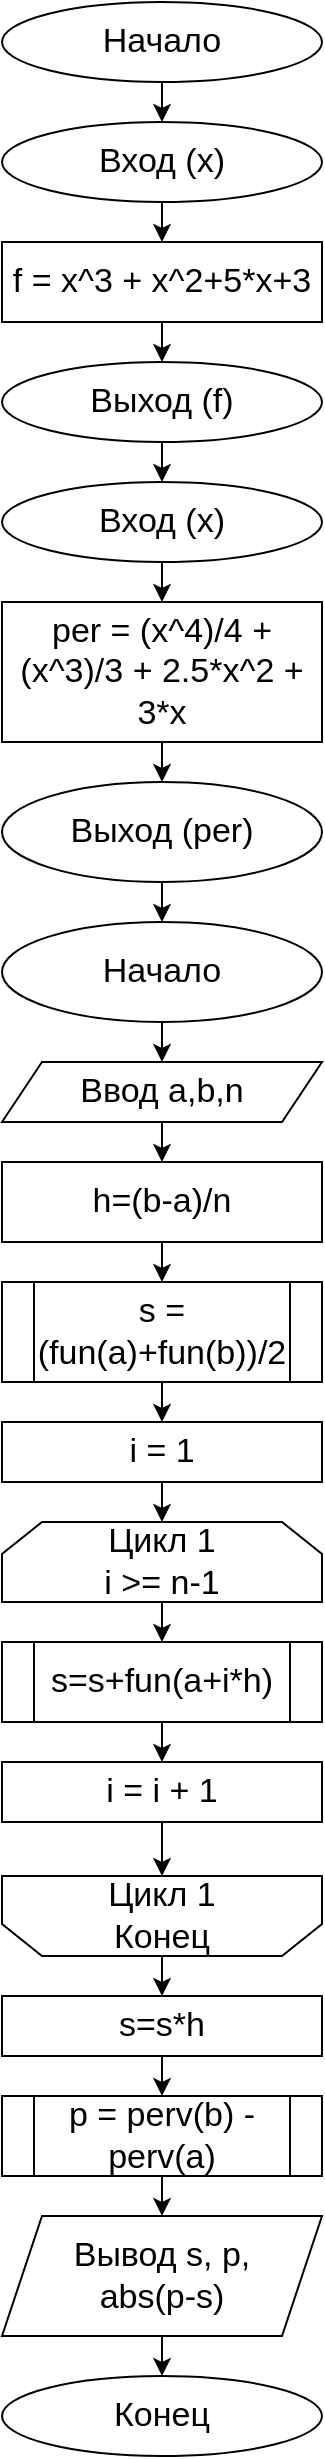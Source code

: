 <mxfile version="20.5.3" type="device"><diagram id="7Slm7oqvUk6MbUsVuTEZ" name="Страница 1"><mxGraphModel dx="871" dy="834" grid="1" gridSize="10" guides="1" tooltips="1" connect="1" arrows="1" fold="1" page="1" pageScale="1" pageWidth="827" pageHeight="1169" math="0" shadow="0"><root><mxCell id="0"/><mxCell id="1" parent="0"/><mxCell id="qGGdOvPc5x3ahd-M6EzD-1" value="&lt;font style=&quot;font-size: 17px;&quot;&gt;Начало&lt;/font&gt;" style="ellipse;whiteSpace=wrap;html=1;" vertex="1" parent="1"><mxGeometry x="200" width="160" height="40" as="geometry"/></mxCell><mxCell id="qGGdOvPc5x3ahd-M6EzD-2" value="" style="endArrow=classic;html=1;rounded=0;fontSize=17;exitX=0.5;exitY=1;exitDx=0;exitDy=0;" edge="1" parent="1" source="qGGdOvPc5x3ahd-M6EzD-1"><mxGeometry width="50" height="50" relative="1" as="geometry"><mxPoint x="430" y="210" as="sourcePoint"/><mxPoint x="280" y="60" as="targetPoint"/></mxGeometry></mxCell><mxCell id="qGGdOvPc5x3ahd-M6EzD-3" value="Вход (х)" style="ellipse;whiteSpace=wrap;html=1;fontSize=17;" vertex="1" parent="1"><mxGeometry x="200" y="60" width="160" height="40" as="geometry"/></mxCell><mxCell id="qGGdOvPc5x3ahd-M6EzD-5" value="" style="endArrow=classic;html=1;rounded=0;fontSize=17;exitX=0.5;exitY=1;exitDx=0;exitDy=0;" edge="1" parent="1" source="qGGdOvPc5x3ahd-M6EzD-3"><mxGeometry width="50" height="50" relative="1" as="geometry"><mxPoint x="300" y="230" as="sourcePoint"/><mxPoint x="280" y="120" as="targetPoint"/></mxGeometry></mxCell><mxCell id="qGGdOvPc5x3ahd-M6EzD-7" value="f = x^3 + x^2+5*x+3" style="rounded=0;whiteSpace=wrap;html=1;fontSize=17;" vertex="1" parent="1"><mxGeometry x="200" y="120" width="160" height="40" as="geometry"/></mxCell><mxCell id="qGGdOvPc5x3ahd-M6EzD-8" value="" style="endArrow=classic;html=1;rounded=0;fontSize=17;exitX=0.5;exitY=1;exitDx=0;exitDy=0;" edge="1" parent="1" source="qGGdOvPc5x3ahd-M6EzD-7"><mxGeometry width="50" height="50" relative="1" as="geometry"><mxPoint x="320" y="340" as="sourcePoint"/><mxPoint x="280" y="180" as="targetPoint"/></mxGeometry></mxCell><mxCell id="qGGdOvPc5x3ahd-M6EzD-9" value="Выход (f)" style="ellipse;whiteSpace=wrap;html=1;fontSize=17;" vertex="1" parent="1"><mxGeometry x="200" y="180" width="160" height="40" as="geometry"/></mxCell><mxCell id="qGGdOvPc5x3ahd-M6EzD-10" value="" style="endArrow=classic;html=1;rounded=0;fontSize=17;exitX=0.5;exitY=1;exitDx=0;exitDy=0;" edge="1" parent="1" source="qGGdOvPc5x3ahd-M6EzD-9"><mxGeometry width="50" height="50" relative="1" as="geometry"><mxPoint x="310" y="380" as="sourcePoint"/><mxPoint x="280" y="240" as="targetPoint"/></mxGeometry></mxCell><mxCell id="qGGdOvPc5x3ahd-M6EzD-11" value="Вход (x)" style="ellipse;whiteSpace=wrap;html=1;fontSize=17;" vertex="1" parent="1"><mxGeometry x="200" y="240" width="160" height="40" as="geometry"/></mxCell><mxCell id="qGGdOvPc5x3ahd-M6EzD-12" value="" style="endArrow=classic;html=1;rounded=0;fontSize=17;exitX=0.5;exitY=1;exitDx=0;exitDy=0;" edge="1" parent="1" source="qGGdOvPc5x3ahd-M6EzD-11"><mxGeometry width="50" height="50" relative="1" as="geometry"><mxPoint x="240" y="410" as="sourcePoint"/><mxPoint x="280" y="300" as="targetPoint"/></mxGeometry></mxCell><mxCell id="qGGdOvPc5x3ahd-M6EzD-13" value="per = (x^4)/4 + (x^3)/3 + 2.5*x^2 + 3*x" style="rounded=0;whiteSpace=wrap;html=1;fontSize=17;" vertex="1" parent="1"><mxGeometry x="200" y="300" width="160" height="70" as="geometry"/></mxCell><mxCell id="qGGdOvPc5x3ahd-M6EzD-14" value="" style="endArrow=classic;html=1;rounded=0;fontSize=17;exitX=0.5;exitY=1;exitDx=0;exitDy=0;" edge="1" parent="1" source="qGGdOvPc5x3ahd-M6EzD-13"><mxGeometry width="50" height="50" relative="1" as="geometry"><mxPoint x="310" y="530" as="sourcePoint"/><mxPoint x="280" y="390" as="targetPoint"/></mxGeometry></mxCell><mxCell id="qGGdOvPc5x3ahd-M6EzD-15" value="Выход (per)" style="ellipse;whiteSpace=wrap;html=1;fontSize=17;" vertex="1" parent="1"><mxGeometry x="200" y="390" width="160" height="50" as="geometry"/></mxCell><mxCell id="qGGdOvPc5x3ahd-M6EzD-16" value="" style="endArrow=classic;html=1;rounded=0;fontSize=17;exitX=0.5;exitY=1;exitDx=0;exitDy=0;" edge="1" parent="1" source="qGGdOvPc5x3ahd-M6EzD-15"><mxGeometry width="50" height="50" relative="1" as="geometry"><mxPoint x="330" y="560" as="sourcePoint"/><mxPoint x="280" y="460" as="targetPoint"/></mxGeometry></mxCell><mxCell id="qGGdOvPc5x3ahd-M6EzD-17" value="Начало" style="ellipse;whiteSpace=wrap;html=1;fontSize=17;" vertex="1" parent="1"><mxGeometry x="200" y="460" width="160" height="50" as="geometry"/></mxCell><mxCell id="qGGdOvPc5x3ahd-M6EzD-18" value="" style="endArrow=classic;html=1;rounded=0;fontSize=17;exitX=0.5;exitY=1;exitDx=0;exitDy=0;" edge="1" parent="1" source="qGGdOvPc5x3ahd-M6EzD-17"><mxGeometry width="50" height="50" relative="1" as="geometry"><mxPoint x="350" y="660" as="sourcePoint"/><mxPoint x="280" y="530" as="targetPoint"/></mxGeometry></mxCell><mxCell id="qGGdOvPc5x3ahd-M6EzD-19" value="Ввод a,b,n" style="shape=parallelogram;perimeter=parallelogramPerimeter;whiteSpace=wrap;html=1;fixedSize=1;fontSize=17;" vertex="1" parent="1"><mxGeometry x="200" y="530" width="160" height="30" as="geometry"/></mxCell><mxCell id="qGGdOvPc5x3ahd-M6EzD-20" value="" style="endArrow=classic;html=1;rounded=0;fontSize=17;exitX=0.5;exitY=1;exitDx=0;exitDy=0;" edge="1" parent="1" source="qGGdOvPc5x3ahd-M6EzD-19"><mxGeometry width="50" height="50" relative="1" as="geometry"><mxPoint x="390" y="640" as="sourcePoint"/><mxPoint x="280" y="580" as="targetPoint"/></mxGeometry></mxCell><mxCell id="qGGdOvPc5x3ahd-M6EzD-21" value="h=(b-a)/n" style="rounded=0;whiteSpace=wrap;html=1;fontSize=17;" vertex="1" parent="1"><mxGeometry x="200" y="580" width="160" height="40" as="geometry"/></mxCell><mxCell id="qGGdOvPc5x3ahd-M6EzD-24" value="" style="endArrow=classic;html=1;rounded=0;fontSize=17;exitX=0.5;exitY=1;exitDx=0;exitDy=0;" edge="1" parent="1" source="qGGdOvPc5x3ahd-M6EzD-21"><mxGeometry width="50" height="50" relative="1" as="geometry"><mxPoint x="270" y="710" as="sourcePoint"/><mxPoint x="280" y="640" as="targetPoint"/></mxGeometry></mxCell><mxCell id="qGGdOvPc5x3ahd-M6EzD-25" value="s =(fun(a)+fun(b))/2" style="shape=process;whiteSpace=wrap;html=1;backgroundOutline=1;fontSize=17;" vertex="1" parent="1"><mxGeometry x="200" y="640" width="160" height="50" as="geometry"/></mxCell><mxCell id="qGGdOvPc5x3ahd-M6EzD-26" value="" style="endArrow=classic;html=1;rounded=0;fontSize=17;exitX=0.5;exitY=1;exitDx=0;exitDy=0;" edge="1" parent="1" source="qGGdOvPc5x3ahd-M6EzD-25"><mxGeometry width="50" height="50" relative="1" as="geometry"><mxPoint x="300" y="800" as="sourcePoint"/><mxPoint x="280" y="710" as="targetPoint"/></mxGeometry></mxCell><mxCell id="qGGdOvPc5x3ahd-M6EzD-27" value="i = 1" style="rounded=0;whiteSpace=wrap;html=1;fontSize=17;" vertex="1" parent="1"><mxGeometry x="200" y="710" width="160" height="30" as="geometry"/></mxCell><mxCell id="qGGdOvPc5x3ahd-M6EzD-28" value="" style="endArrow=classic;html=1;rounded=0;fontSize=17;exitX=0.5;exitY=1;exitDx=0;exitDy=0;" edge="1" parent="1" source="qGGdOvPc5x3ahd-M6EzD-27"><mxGeometry width="50" height="50" relative="1" as="geometry"><mxPoint x="290" y="890" as="sourcePoint"/><mxPoint x="280" y="760" as="targetPoint"/></mxGeometry></mxCell><mxCell id="qGGdOvPc5x3ahd-M6EzD-29" value="Цикл 1&lt;br&gt;i &amp;gt;= n-1" style="shape=loopLimit;whiteSpace=wrap;html=1;fontSize=17;" vertex="1" parent="1"><mxGeometry x="200" y="760" width="160" height="40" as="geometry"/></mxCell><mxCell id="qGGdOvPc5x3ahd-M6EzD-32" value="" style="endArrow=classic;html=1;rounded=0;fontSize=17;exitX=0.5;exitY=1;exitDx=0;exitDy=0;" edge="1" parent="1" source="qGGdOvPc5x3ahd-M6EzD-29"><mxGeometry width="50" height="50" relative="1" as="geometry"><mxPoint x="290" y="900" as="sourcePoint"/><mxPoint x="280" y="820" as="targetPoint"/></mxGeometry></mxCell><mxCell id="qGGdOvPc5x3ahd-M6EzD-33" value="s=s+fun(a+i*h)" style="shape=process;whiteSpace=wrap;html=1;backgroundOutline=1;fontSize=17;" vertex="1" parent="1"><mxGeometry x="200" y="820" width="160" height="40" as="geometry"/></mxCell><mxCell id="qGGdOvPc5x3ahd-M6EzD-34" value="" style="endArrow=classic;html=1;rounded=0;fontSize=17;exitX=0.5;exitY=1;exitDx=0;exitDy=0;" edge="1" parent="1" source="qGGdOvPc5x3ahd-M6EzD-33"><mxGeometry width="50" height="50" relative="1" as="geometry"><mxPoint x="410" y="1010" as="sourcePoint"/><mxPoint x="280" y="880" as="targetPoint"/></mxGeometry></mxCell><mxCell id="qGGdOvPc5x3ahd-M6EzD-35" value="Цикл 1&lt;br&gt;Конец" style="shape=loopLimit;whiteSpace=wrap;html=1;fontSize=17;direction=west;" vertex="1" parent="1"><mxGeometry x="200" y="937" width="160" height="40" as="geometry"/></mxCell><mxCell id="qGGdOvPc5x3ahd-M6EzD-36" value="" style="endArrow=classic;html=1;rounded=0;fontSize=17;exitX=0.5;exitY=0;exitDx=0;exitDy=0;" edge="1" parent="1" source="qGGdOvPc5x3ahd-M6EzD-35"><mxGeometry width="50" height="50" relative="1" as="geometry"><mxPoint x="340" y="1117" as="sourcePoint"/><mxPoint x="280" y="997" as="targetPoint"/></mxGeometry></mxCell><mxCell id="qGGdOvPc5x3ahd-M6EzD-37" value="s=s*h" style="rounded=0;whiteSpace=wrap;html=1;fontSize=17;" vertex="1" parent="1"><mxGeometry x="200" y="997" width="160" height="30" as="geometry"/></mxCell><mxCell id="qGGdOvPc5x3ahd-M6EzD-38" value="" style="endArrow=classic;html=1;rounded=0;fontSize=17;exitX=0.5;exitY=1;exitDx=0;exitDy=0;" edge="1" parent="1" source="qGGdOvPc5x3ahd-M6EzD-37"><mxGeometry width="50" height="50" relative="1" as="geometry"><mxPoint x="310" y="1097" as="sourcePoint"/><mxPoint x="280" y="1047" as="targetPoint"/></mxGeometry></mxCell><mxCell id="qGGdOvPc5x3ahd-M6EzD-39" value="p = perv(b) -perv(a)" style="shape=process;whiteSpace=wrap;html=1;backgroundOutline=1;fontSize=17;" vertex="1" parent="1"><mxGeometry x="200" y="1047" width="160" height="40" as="geometry"/></mxCell><mxCell id="qGGdOvPc5x3ahd-M6EzD-40" value="" style="endArrow=classic;html=1;rounded=0;fontSize=17;exitX=0.5;exitY=1;exitDx=0;exitDy=0;" edge="1" parent="1" source="qGGdOvPc5x3ahd-M6EzD-39"><mxGeometry width="50" height="50" relative="1" as="geometry"><mxPoint x="350" y="1207" as="sourcePoint"/><mxPoint x="280" y="1107" as="targetPoint"/></mxGeometry></mxCell><mxCell id="qGGdOvPc5x3ahd-M6EzD-41" value="Вывод s, p, &lt;br&gt;abs(p-s)" style="shape=parallelogram;perimeter=parallelogramPerimeter;whiteSpace=wrap;html=1;fixedSize=1;fontSize=17;" vertex="1" parent="1"><mxGeometry x="200" y="1107" width="160" height="60" as="geometry"/></mxCell><mxCell id="qGGdOvPc5x3ahd-M6EzD-42" value="" style="endArrow=classic;html=1;rounded=0;fontSize=17;exitX=0.5;exitY=1;exitDx=0;exitDy=0;" edge="1" parent="1" source="qGGdOvPc5x3ahd-M6EzD-41"><mxGeometry width="50" height="50" relative="1" as="geometry"><mxPoint x="460" y="1257" as="sourcePoint"/><mxPoint x="280" y="1187" as="targetPoint"/></mxGeometry></mxCell><mxCell id="qGGdOvPc5x3ahd-M6EzD-43" value="Конец" style="ellipse;whiteSpace=wrap;html=1;fontSize=17;" vertex="1" parent="1"><mxGeometry x="200" y="1187" width="160" height="40" as="geometry"/></mxCell><mxCell id="qGGdOvPc5x3ahd-M6EzD-44" value="i = i + 1" style="rounded=0;whiteSpace=wrap;html=1;fontSize=17;" vertex="1" parent="1"><mxGeometry x="200" y="880" width="160" height="30" as="geometry"/></mxCell><mxCell id="qGGdOvPc5x3ahd-M6EzD-45" value="" style="endArrow=classic;html=1;rounded=0;fontSize=17;exitX=0.5;exitY=1;exitDx=0;exitDy=0;entryX=0.5;entryY=1;entryDx=0;entryDy=0;" edge="1" parent="1" source="qGGdOvPc5x3ahd-M6EzD-44" target="qGGdOvPc5x3ahd-M6EzD-35"><mxGeometry width="50" height="50" relative="1" as="geometry"><mxPoint x="70" y="1000" as="sourcePoint"/><mxPoint x="120" y="950" as="targetPoint"/></mxGeometry></mxCell></root></mxGraphModel></diagram></mxfile>